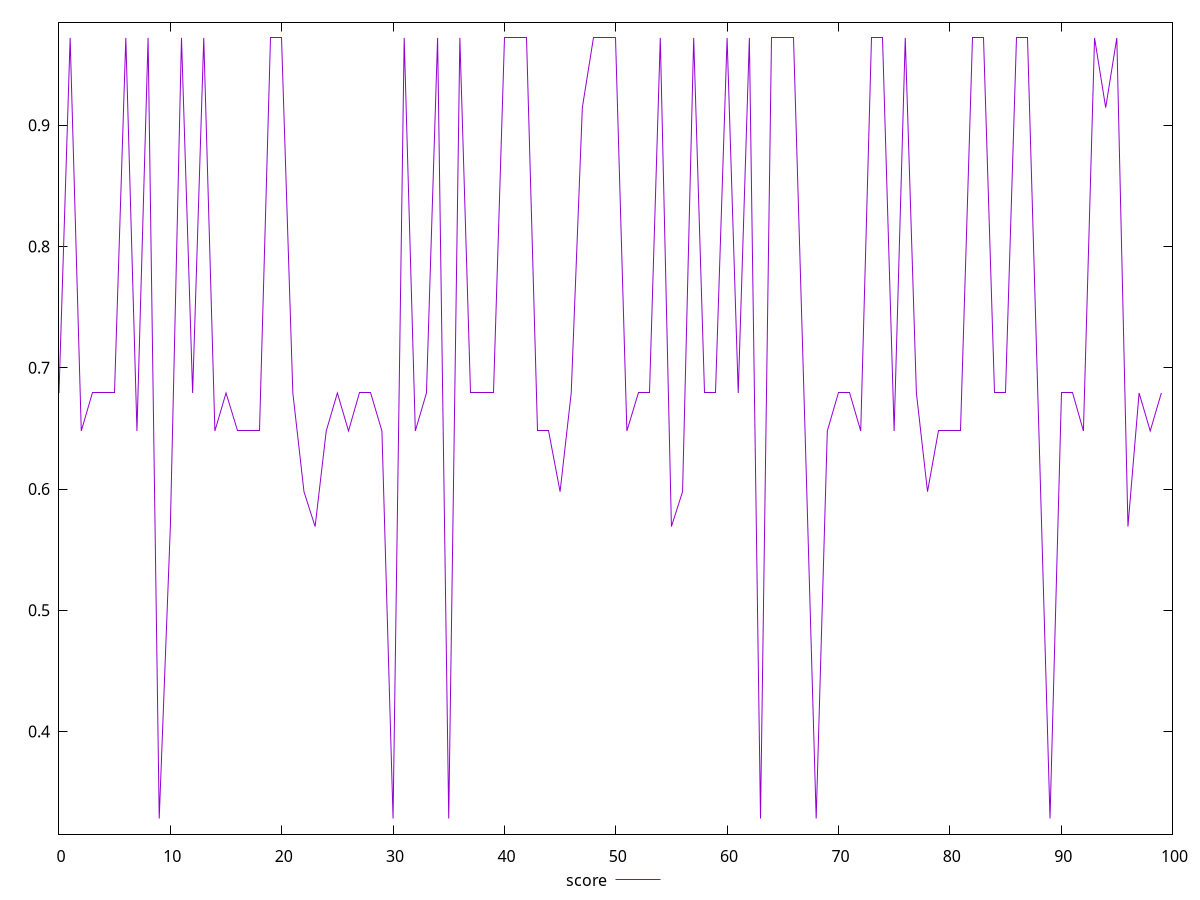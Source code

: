 reset
set terminal svg size 640, 490 enhanced background rgb 'white'
set output "reprap/cumulative-layout-shift/samples/pages+cached+noexternal+nofonts/score/values.svg"

$score <<EOF
0 0.6792219852973744
1 0.9721147685558164
2 0.6478936866255779
3 0.6792219852973744
4 0.6792219852973744
5 0.6792219852973744
6 0.9721147685558164
7 0.6478936866255779
8 0.9721147685558164
9 0.3282051435542629
10 0.5690350599985126
11 0.9721147685558164
12 0.6792219852973744
13 0.9721147685558164
14 0.6478936866255779
15 0.6792219852973744
16 0.6478936866255779
17 0.6478936866255779
18 0.6478936866255779
19 0.9721147685558164
20 0.9721147685558164
21 0.6792219852973744
22 0.5978316776798642
23 0.5690350599985126
24 0.6478936866255779
25 0.6792219852973744
26 0.6478936866255779
27 0.6792219852973744
28 0.6792219852973744
29 0.6478936866255779
30 0.3282051435542629
31 0.9721147685558164
32 0.6478936866255779
33 0.6792219852973744
34 0.9721147685558164
35 0.3282051435542629
36 0.9721147685558164
37 0.6792219852973744
38 0.6792219852973744
39 0.6792219852973744
40 0.9721147685558164
41 0.9721147685558164
42 0.9721147685558164
43 0.6478936866255779
44 0.6478936866255779
45 0.5978316776798642
46 0.6792219852973744
47 0.9146517814122077
48 0.9721147685558164
49 0.9721147685558164
50 0.9721147685558164
51 0.6478936866255779
52 0.6792219852973744
53 0.6792219852973744
54 0.9721147685558164
55 0.5690350599985126
56 0.5978316776798642
57 0.9721147685558164
58 0.6792219852973744
59 0.6792219852973744
60 0.9721147685558164
61 0.6792219852973744
62 0.9721147685558164
63 0.3282051435542629
64 0.9721147685558164
65 0.9721147685558164
66 0.9721147685558164
67 0.6478936866255779
68 0.3282051435542629
69 0.6478936866255779
70 0.6792219852973744
71 0.6792219852973744
72 0.6478936866255779
73 0.9721147685558164
74 0.9721147685558164
75 0.6478936866255779
76 0.9721147685558164
77 0.6792219852973744
78 0.5978316776798642
79 0.6478936866255779
80 0.6478936866255779
81 0.6478936866255779
82 0.9721147685558164
83 0.9721147685558164
84 0.6792219852973744
85 0.6792219852973744
86 0.9721147685558164
87 0.9721147685558164
88 0.6478936866255779
89 0.3282051435542629
90 0.6792219852973744
91 0.6792219852973744
92 0.6478936866255779
93 0.9721147685558164
94 0.9146517814122077
95 0.9721147685558164
96 0.5690350599985126
97 0.6792219852973744
98 0.6478936866255779
99 0.6792219852973744
EOF

set key outside below
set yrange [0.3153269510542318:0.9849929610558474]

plot \
  $score title "score" with line, \


reset